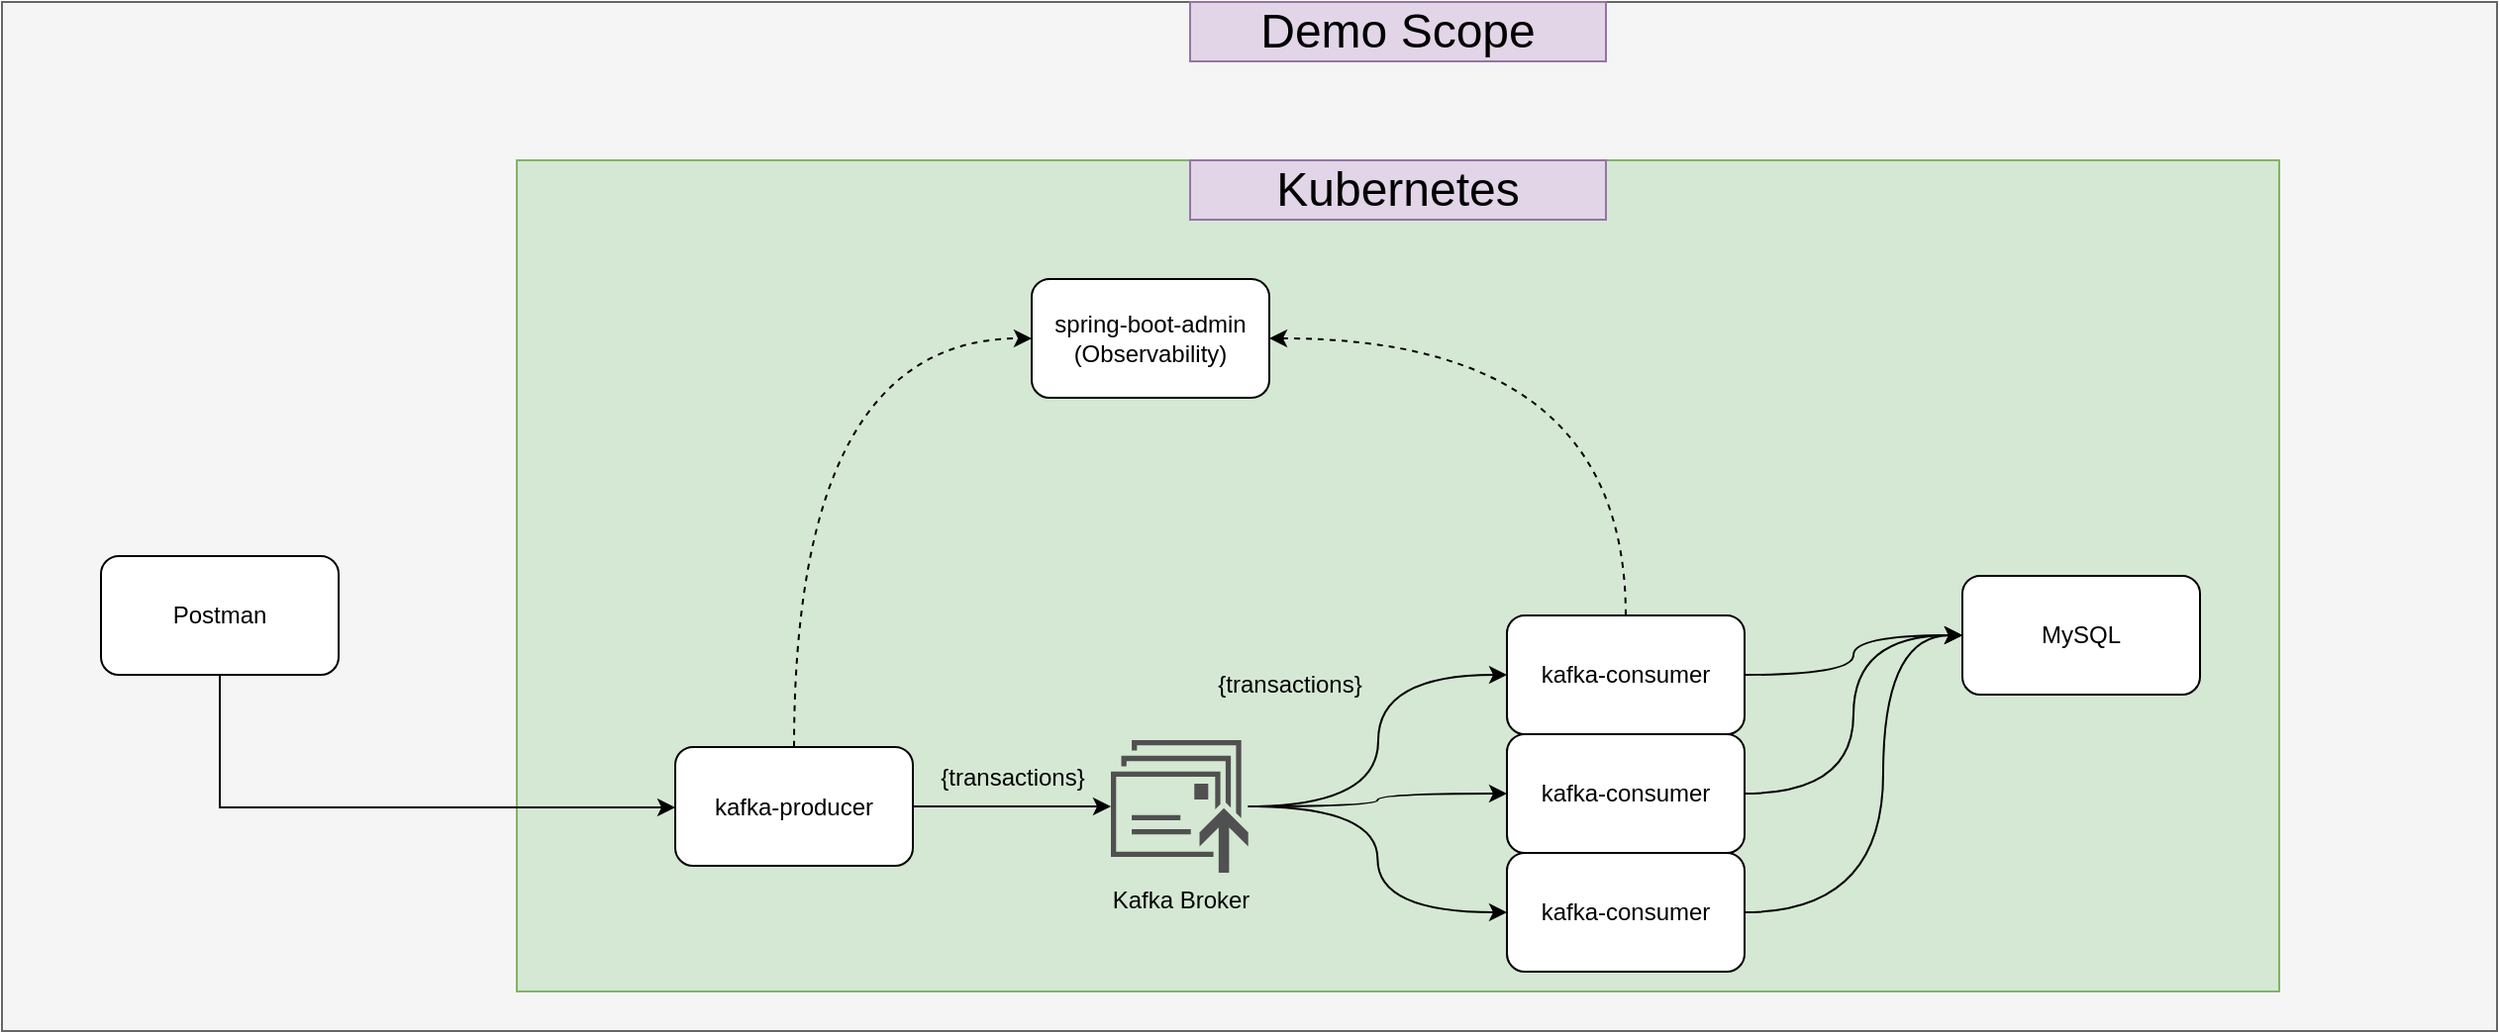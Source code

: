 <mxfile version="24.0.8" type="device">
  <diagram id="B5xmJoYoDjX6h2zeoJ_x" name="KafkaDemo">
    <mxGraphModel dx="2604" dy="2041" grid="1" gridSize="10" guides="1" tooltips="1" connect="1" arrows="1" fold="1" page="1" pageScale="1" pageWidth="850" pageHeight="1100" math="0" shadow="0">
      <root>
        <mxCell id="0" />
        <mxCell id="1" parent="0" />
        <mxCell id="egA4y2zO-6iai0hBFW7C-6" value="" style="rounded=0;whiteSpace=wrap;html=1;fillColor=#f5f5f5;strokeColor=#666666;fontColor=#333333;" parent="1" vertex="1">
          <mxGeometry x="-180" y="-120" width="1260" height="520" as="geometry" />
        </mxCell>
        <mxCell id="egA4y2zO-6iai0hBFW7C-1" value="" style="rounded=0;whiteSpace=wrap;html=1;fillColor=#d5e8d4;strokeColor=#82b366;" parent="1" vertex="1">
          <mxGeometry x="80" y="-40" width="890" height="420" as="geometry" />
        </mxCell>
        <mxCell id="ztFP1_txOAihukqQjzu--5" style="edgeStyle=orthogonalEdgeStyle;rounded=0;orthogonalLoop=1;jettySize=auto;html=1;exitX=1;exitY=0.5;exitDx=0;exitDy=0;" parent="1" source="ztFP1_txOAihukqQjzu--1" target="hUXtF6jyJElNMO1gw3u4-1" edge="1">
          <mxGeometry relative="1" as="geometry">
            <mxPoint x="350" y="290" as="targetPoint" />
          </mxGeometry>
        </mxCell>
        <mxCell id="egA4y2zO-6iai0hBFW7C-9" style="edgeStyle=orthogonalEdgeStyle;rounded=0;orthogonalLoop=1;jettySize=auto;html=1;exitX=0.5;exitY=0;exitDx=0;exitDy=0;entryX=0;entryY=0.5;entryDx=0;entryDy=0;curved=1;dashed=1;" parent="1" source="ztFP1_txOAihukqQjzu--1" target="egA4y2zO-6iai0hBFW7C-8" edge="1">
          <mxGeometry relative="1" as="geometry" />
        </mxCell>
        <mxCell id="ztFP1_txOAihukqQjzu--1" value="kafka-producer" style="rounded=1;whiteSpace=wrap;html=1;" parent="1" vertex="1">
          <mxGeometry x="160" y="256.5" width="120" height="60" as="geometry" />
        </mxCell>
        <mxCell id="ztFP1_txOAihukqQjzu--4" style="edgeStyle=orthogonalEdgeStyle;rounded=0;orthogonalLoop=1;jettySize=auto;html=1;entryX=0;entryY=0.5;entryDx=0;entryDy=0;curved=1;" parent="1" source="hUXtF6jyJElNMO1gw3u4-1" target="ztFP1_txOAihukqQjzu--3" edge="1">
          <mxGeometry relative="1" as="geometry">
            <mxPoint x="470" y="290" as="sourcePoint" />
            <Array as="points">
              <mxPoint x="515" y="287" />
              <mxPoint x="515" y="220" />
            </Array>
          </mxGeometry>
        </mxCell>
        <mxCell id="ztFP1_txOAihukqQjzu--7" style="edgeStyle=orthogonalEdgeStyle;rounded=0;orthogonalLoop=1;jettySize=auto;html=1;exitX=1;exitY=0.5;exitDx=0;exitDy=0;entryX=0;entryY=0.5;entryDx=0;entryDy=0;curved=1;" parent="1" source="ztFP1_txOAihukqQjzu--3" target="ztFP1_txOAihukqQjzu--6" edge="1">
          <mxGeometry relative="1" as="geometry" />
        </mxCell>
        <mxCell id="egA4y2zO-6iai0hBFW7C-10" style="edgeStyle=orthogonalEdgeStyle;rounded=0;orthogonalLoop=1;jettySize=auto;html=1;exitX=0.5;exitY=0;exitDx=0;exitDy=0;entryX=1;entryY=0.5;entryDx=0;entryDy=0;curved=1;dashed=1;" parent="1" source="ztFP1_txOAihukqQjzu--3" target="egA4y2zO-6iai0hBFW7C-8" edge="1">
          <mxGeometry relative="1" as="geometry" />
        </mxCell>
        <mxCell id="ztFP1_txOAihukqQjzu--3" value="kafka-consumer" style="rounded=1;whiteSpace=wrap;html=1;" parent="1" vertex="1">
          <mxGeometry x="580" y="190" width="120" height="60" as="geometry" />
        </mxCell>
        <mxCell id="ztFP1_txOAihukqQjzu--6" value="MySQL" style="rounded=1;whiteSpace=wrap;html=1;" parent="1" vertex="1">
          <mxGeometry x="810" y="170" width="120" height="60" as="geometry" />
        </mxCell>
        <mxCell id="hUXtF6jyJElNMO1gw3u4-1" value="Kafka Broker" style="sketch=0;pointerEvents=1;shadow=0;dashed=0;html=1;strokeColor=none;fillColor=#505050;labelPosition=center;verticalLabelPosition=bottom;verticalAlign=top;outlineConnect=0;align=center;shape=mxgraph.office.communications.messages_queued;" parent="1" vertex="1">
          <mxGeometry x="380" y="253" width="69.35" height="67" as="geometry" />
        </mxCell>
        <mxCell id="egA4y2zO-6iai0hBFW7C-3" style="edgeStyle=orthogonalEdgeStyle;rounded=0;orthogonalLoop=1;jettySize=auto;html=1;exitX=0.5;exitY=1;exitDx=0;exitDy=0;" parent="1" source="egA4y2zO-6iai0hBFW7C-2" target="ztFP1_txOAihukqQjzu--1" edge="1">
          <mxGeometry relative="1" as="geometry">
            <Array as="points">
              <mxPoint x="-70" y="287" />
            </Array>
          </mxGeometry>
        </mxCell>
        <mxCell id="egA4y2zO-6iai0hBFW7C-2" value="Postman" style="rounded=1;whiteSpace=wrap;html=1;" parent="1" vertex="1">
          <mxGeometry x="-130" y="160" width="120" height="60" as="geometry" />
        </mxCell>
        <mxCell id="egA4y2zO-6iai0hBFW7C-5" value="Kubernetes" style="rounded=0;whiteSpace=wrap;html=1;fillColor=#e1d5e7;strokeColor=#9673a6;fontSize=24;" parent="1" vertex="1">
          <mxGeometry x="420" y="-40" width="210" height="30" as="geometry" />
        </mxCell>
        <mxCell id="egA4y2zO-6iai0hBFW7C-7" value="Demo Scope" style="rounded=0;whiteSpace=wrap;html=1;fillColor=#e1d5e7;strokeColor=#9673a6;fontSize=24;" parent="1" vertex="1">
          <mxGeometry x="420" y="-120" width="210" height="30" as="geometry" />
        </mxCell>
        <mxCell id="egA4y2zO-6iai0hBFW7C-8" value="spring-boot-admin&lt;div&gt;(Observability)&lt;/div&gt;" style="rounded=1;whiteSpace=wrap;html=1;" parent="1" vertex="1">
          <mxGeometry x="340" y="20" width="120" height="60" as="geometry" />
        </mxCell>
        <mxCell id="egA4y2zO-6iai0hBFW7C-11" value="{transactions}" style="text;html=1;align=center;verticalAlign=middle;resizable=0;points=[];autosize=1;strokeColor=none;fillColor=none;" parent="1" vertex="1">
          <mxGeometry x="280" y="256.5" width="100" height="30" as="geometry" />
        </mxCell>
        <mxCell id="egA4y2zO-6iai0hBFW7C-13" value="{transactions}" style="text;html=1;align=center;verticalAlign=middle;resizable=0;points=[];autosize=1;strokeColor=none;fillColor=none;" parent="1" vertex="1">
          <mxGeometry x="420" y="210" width="100" height="30" as="geometry" />
        </mxCell>
        <mxCell id="NzeANj764AHkSUizMDjv-5" style="edgeStyle=orthogonalEdgeStyle;rounded=0;orthogonalLoop=1;jettySize=auto;html=1;exitX=1;exitY=0.5;exitDx=0;exitDy=0;entryX=0;entryY=0.5;entryDx=0;entryDy=0;curved=1;" edge="1" parent="1" source="NzeANj764AHkSUizMDjv-3" target="ztFP1_txOAihukqQjzu--6">
          <mxGeometry relative="1" as="geometry" />
        </mxCell>
        <mxCell id="NzeANj764AHkSUizMDjv-7" style="edgeStyle=orthogonalEdgeStyle;rounded=0;orthogonalLoop=1;jettySize=auto;html=1;exitX=0;exitY=0.5;exitDx=0;exitDy=0;curved=1;startArrow=classic;startFill=1;endArrow=none;endFill=0;" edge="1" parent="1" source="NzeANj764AHkSUizMDjv-3" target="hUXtF6jyJElNMO1gw3u4-1">
          <mxGeometry relative="1" as="geometry" />
        </mxCell>
        <mxCell id="NzeANj764AHkSUizMDjv-3" value="kafka-consumer" style="rounded=1;whiteSpace=wrap;html=1;" vertex="1" parent="1">
          <mxGeometry x="580" y="250" width="120" height="60" as="geometry" />
        </mxCell>
        <mxCell id="NzeANj764AHkSUizMDjv-6" style="edgeStyle=orthogonalEdgeStyle;rounded=0;orthogonalLoop=1;jettySize=auto;html=1;exitX=1;exitY=0.5;exitDx=0;exitDy=0;entryX=0;entryY=0.5;entryDx=0;entryDy=0;curved=1;" edge="1" parent="1" source="NzeANj764AHkSUizMDjv-4" target="ztFP1_txOAihukqQjzu--6">
          <mxGeometry relative="1" as="geometry">
            <mxPoint x="820" y="200" as="targetPoint" />
            <Array as="points">
              <mxPoint x="770" y="340" />
              <mxPoint x="770" y="200" />
            </Array>
          </mxGeometry>
        </mxCell>
        <mxCell id="NzeANj764AHkSUizMDjv-8" style="edgeStyle=orthogonalEdgeStyle;rounded=0;orthogonalLoop=1;jettySize=auto;html=1;exitX=0;exitY=0.5;exitDx=0;exitDy=0;curved=1;startArrow=classic;startFill=1;endArrow=none;endFill=0;" edge="1" parent="1" source="NzeANj764AHkSUizMDjv-4" target="hUXtF6jyJElNMO1gw3u4-1">
          <mxGeometry relative="1" as="geometry" />
        </mxCell>
        <mxCell id="NzeANj764AHkSUizMDjv-4" value="kafka-consumer" style="rounded=1;whiteSpace=wrap;html=1;" vertex="1" parent="1">
          <mxGeometry x="580" y="310" width="120" height="60" as="geometry" />
        </mxCell>
      </root>
    </mxGraphModel>
  </diagram>
</mxfile>
